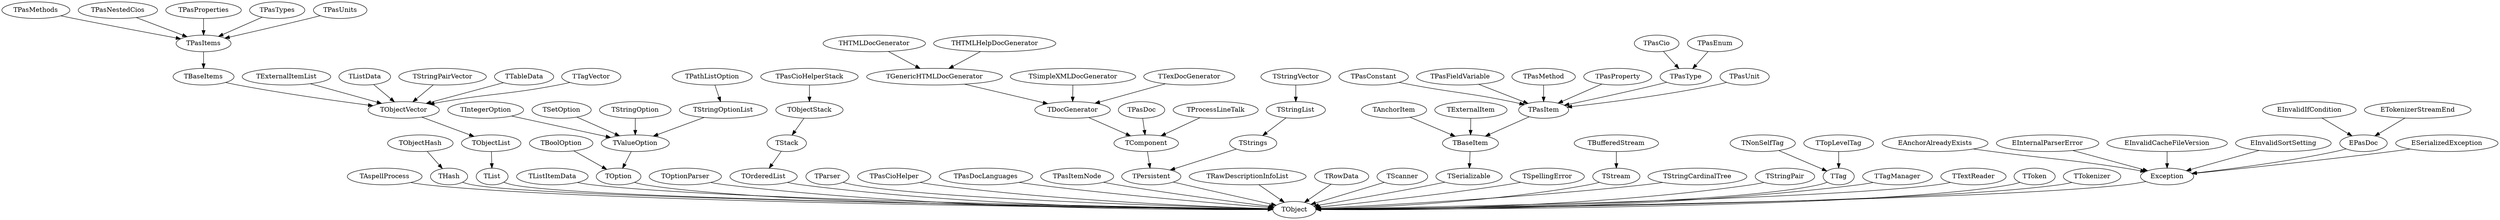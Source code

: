 DiGraph Classes {
  "Exception" -> "TObject"
  "EAnchorAlreadyExists" -> "Exception"
  "EAnchorAlreadyExists" [href="PasDoc_Items.EAnchorAlreadyExists.html"]
  "EInternalParserError" -> "Exception"
  "EInternalParserError" [href="PasDoc_Parser.EInternalParserError.html"]
  "EInvalidCacheFileVersion" -> "Exception"
  "EInvalidCacheFileVersion" [href="PasDoc_Serialize.EInvalidCacheFileVersion.html"]
  "EInvalidSortSetting" -> "Exception"
  "EInvalidSortSetting" [href="PasDoc_SortSettings.EInvalidSortSetting.html"]
  "EPasDoc" -> "Exception"
  "EPasDoc" [href="PasDoc_Types.EPasDoc.html"]
  "EInvalidIfCondition" -> "EPasDoc"
  "EInvalidIfCondition" [href="PasDoc_Scanner.EInvalidIfCondition.html"]
  "ETokenizerStreamEnd" -> "EPasDoc"
  "ETokenizerStreamEnd" [href="PasDoc_Scanner.ETokenizerStreamEnd.html"]
  "ESerializedException" -> "Exception"
  "ESerializedException" [href="PasDoc_Serialize.ESerializedException.html"]
  "TAspellProcess" -> "TObject"
  "TAspellProcess" [href="PasDoc_Aspell.TAspellProcess.html"]
  "THash" -> "TObject"
  "THash" [href="PasDoc_Hashes.THash.html"]
  "TObjectHash" -> "THash"
  "TObjectHash" [href="PasDoc_Hashes.TObjectHash.html"]
  "TList" -> "TObject"
  "TObjectList" -> "TList"
  "TObjectVector" -> "TObjectList"
  "TObjectVector" [href="PasDoc_ObjectVector.TObjectVector.html"]
  "TBaseItems" -> "TObjectVector"
  "TBaseItems" [href="PasDoc_Items.TBaseItems.html"]
  "TPasItems" -> "TBaseItems"
  "TPasItems" [href="PasDoc_Items.TPasItems.html"]
  "TPasMethods" -> "TPasItems"
  "TPasMethods" [href="PasDoc_Items.TPasMethods.html"]
  "TPasNestedCios" -> "TPasItems"
  "TPasNestedCios" [href="PasDoc_Items.TPasNestedCios.html"]
  "TPasProperties" -> "TPasItems"
  "TPasProperties" [href="PasDoc_Items.TPasProperties.html"]
  "TPasTypes" -> "TPasItems"
  "TPasTypes" [href="PasDoc_Items.TPasTypes.html"]
  "TPasUnits" -> "TPasItems"
  "TPasUnits" [href="PasDoc_Items.TPasUnits.html"]
  "TExternalItemList" -> "TObjectVector"
  "TExternalItemList" [href="PasDoc_Items.TExternalItemList.html"]
  "TListData" -> "TObjectVector"
  "TListData" [href="PasDoc_Gen.TListData.html"]
  "TStringPairVector" -> "TObjectVector"
  "TStringPairVector" [href="PasDoc_StringPairVector.TStringPairVector.html"]
  "TTableData" -> "TObjectVector"
  "TTableData" [href="PasDoc_Gen.TTableData.html"]
  "TTagVector" -> "TObjectVector"
  "TTagVector" [href="PasDoc_TagManager.TTagVector.html"]
  "TListItemData" -> "TObject"
  "TListItemData" [href="PasDoc_Gen.TListItemData.html"]
  "TOption" -> "TObject"
  "TOption" [href="PasDoc_OptionParser.TOption.html"]
  "TBoolOption" -> "TOption"
  "TBoolOption" [href="PasDoc_OptionParser.TBoolOption.html"]
  "TValueOption" -> "TOption"
  "TValueOption" [href="PasDoc_OptionParser.TValueOption.html"]
  "TIntegerOption" -> "TValueOption"
  "TIntegerOption" [href="PasDoc_OptionParser.TIntegerOption.html"]
  "TSetOption" -> "TValueOption"
  "TSetOption" [href="PasDoc_OptionParser.TSetOption.html"]
  "TStringOption" -> "TValueOption"
  "TStringOption" [href="PasDoc_OptionParser.TStringOption.html"]
  "TStringOptionList" -> "TValueOption"
  "TStringOptionList" [href="PasDoc_OptionParser.TStringOptionList.html"]
  "TPathListOption" -> "TStringOptionList"
  "TPathListOption" [href="PasDoc_OptionParser.TPathListOption.html"]
  "TOptionParser" -> "TObject"
  "TOptionParser" [href="PasDoc_OptionParser.TOptionParser.html"]
  "TOrderedList" -> "TObject"
  "TStack" -> "TOrderedList"
  "TObjectStack" -> "TStack"
  "TPasCioHelperStack" -> "TObjectStack"
  "TPasCioHelperStack" [href="PasDoc_Parser.TPasCioHelperStack.html"]
  "TParser" -> "TObject"
  "TParser" [href="PasDoc_Parser.TParser.html"]
  "TPasCioHelper" -> "TObject"
  "TPasCioHelper" [href="PasDoc_Parser.TPasCioHelper.html"]
  "TPasDocLanguages" -> "TObject"
  "TPasDocLanguages" [href="PasDoc_Languages.TPasDocLanguages.html"]
  "TPasItemNode" -> "TObject"
  "TPasItemNode" [href="PasDoc_HierarchyTree.TPasItemNode.html"]
  "TPersistent" -> "TObject"
  "TComponent" -> "TPersistent"
  "TDocGenerator" -> "TComponent"
  "TDocGenerator" [href="PasDoc_Gen.TDocGenerator.html"]
  "TGenericHTMLDocGenerator" -> "TDocGenerator"
  "TGenericHTMLDocGenerator" [href="PasDoc_GenHtml.TGenericHTMLDocGenerator.html"]
  "THTMLDocGenerator" -> "TGenericHTMLDocGenerator"
  "THTMLDocGenerator" [href="PasDoc_GenHtml.THTMLDocGenerator.html"]
  "THTMLHelpDocGenerator" -> "TGenericHTMLDocGenerator"
  "THTMLHelpDocGenerator" [href="PasDoc_GenHtmlHelp.THTMLHelpDocGenerator.html"]
  "TSimpleXMLDocGenerator" -> "TDocGenerator"
  "TSimpleXMLDocGenerator" [href="PasDoc_GenSimpleXML.TSimpleXMLDocGenerator.html"]
  "TTexDocGenerator" -> "TDocGenerator"
  "TTexDocGenerator" [href="PasDoc_GenLatex.TTexDocGenerator.html"]
  "TPasDoc" -> "TComponent"
  "TPasDoc" [href="PasDoc_Base.TPasDoc.html"]
  "TProcessLineTalk" -> "TComponent"
  "TProcessLineTalk" [href="PasDoc_ProcessLineTalk.TProcessLineTalk.html"]
  "TStrings" -> "TPersistent"
  "TStringList" -> "TStrings"
  "TStringVector" -> "TStringList"
  "TStringVector" [href="PasDoc_StringVector.TStringVector.html"]
  "TRawDescriptionInfoList" -> "TObject"
  "TRawDescriptionInfoList" [href="PasDoc_Parser.TRawDescriptionInfoList.html"]
  "TRowData" -> "TObject"
  "TRowData" [href="PasDoc_Gen.TRowData.html"]
  "TScanner" -> "TObject"
  "TScanner" [href="PasDoc_Scanner.TScanner.html"]
  "TSerializable" -> "TObject"
  "TSerializable" [href="PasDoc_Serialize.TSerializable.html"]
  "TBaseItem" -> "TSerializable"
  "TBaseItem" [href="PasDoc_Items.TBaseItem.html"]
  "TAnchorItem" -> "TBaseItem"
  "TAnchorItem" [href="PasDoc_Items.TAnchorItem.html"]
  "TExternalItem" -> "TBaseItem"
  "TExternalItem" [href="PasDoc_Items.TExternalItem.html"]
  "TPasItem" -> "TBaseItem"
  "TPasItem" [href="PasDoc_Items.TPasItem.html"]
  "TPasConstant" -> "TPasItem"
  "TPasConstant" [href="PasDoc_Items.TPasConstant.html"]
  "TPasFieldVariable" -> "TPasItem"
  "TPasFieldVariable" [href="PasDoc_Items.TPasFieldVariable.html"]
  "TPasMethod" -> "TPasItem"
  "TPasMethod" [href="PasDoc_Items.TPasMethod.html"]
  "TPasProperty" -> "TPasItem"
  "TPasProperty" [href="PasDoc_Items.TPasProperty.html"]
  "TPasType" -> "TPasItem"
  "TPasType" [href="PasDoc_Items.TPasType.html"]
  "TPasCio" -> "TPasType"
  "TPasCio" [href="PasDoc_Items.TPasCio.html"]
  "TPasEnum" -> "TPasType"
  "TPasEnum" [href="PasDoc_Items.TPasEnum.html"]
  "TPasUnit" -> "TPasItem"
  "TPasUnit" [href="PasDoc_Items.TPasUnit.html"]
  "TSpellingError" -> "TObject"
  "TSpellingError" [href="PasDoc_Aspell.TSpellingError.html"]
  "TStream" -> "TObject"
  "TBufferedStream" -> "TStream"
  "TBufferedStream" [href="PasDoc_StreamUtils.TBufferedStream.html"]
  "TStringCardinalTree" -> "TObject"
  "TStringCardinalTree" [href="PasDoc_HierarchyTree.TStringCardinalTree.html"]
  "TStringPair" -> "TObject"
  "TStringPair" [href="PasDoc_StringPairVector.TStringPair.html"]
  "TTag" -> "TObject"
  "TTag" [href="PasDoc_TagManager.TTag.html"]
  "TNonSelfTag" -> "TTag"
  "TNonSelfTag" [href="PasDoc_TagManager.TNonSelfTag.html"]
  "TTopLevelTag" -> "TTag"
  "TTopLevelTag" [href="PasDoc_TagManager.TTopLevelTag.html"]
  "TTagManager" -> "TObject"
  "TTagManager" [href="PasDoc_TagManager.TTagManager.html"]
  "TTextReader" -> "TObject"
  "TTextReader" [href="PasDoc_ProcessLineTalk.TTextReader.html"]
  "TToken" -> "TObject"
  "TToken" [href="PasDoc_Tokenizer.TToken.html"]
  "TTokenizer" -> "TObject"
  "TTokenizer" [href="PasDoc_Tokenizer.TTokenizer.html"]
}
